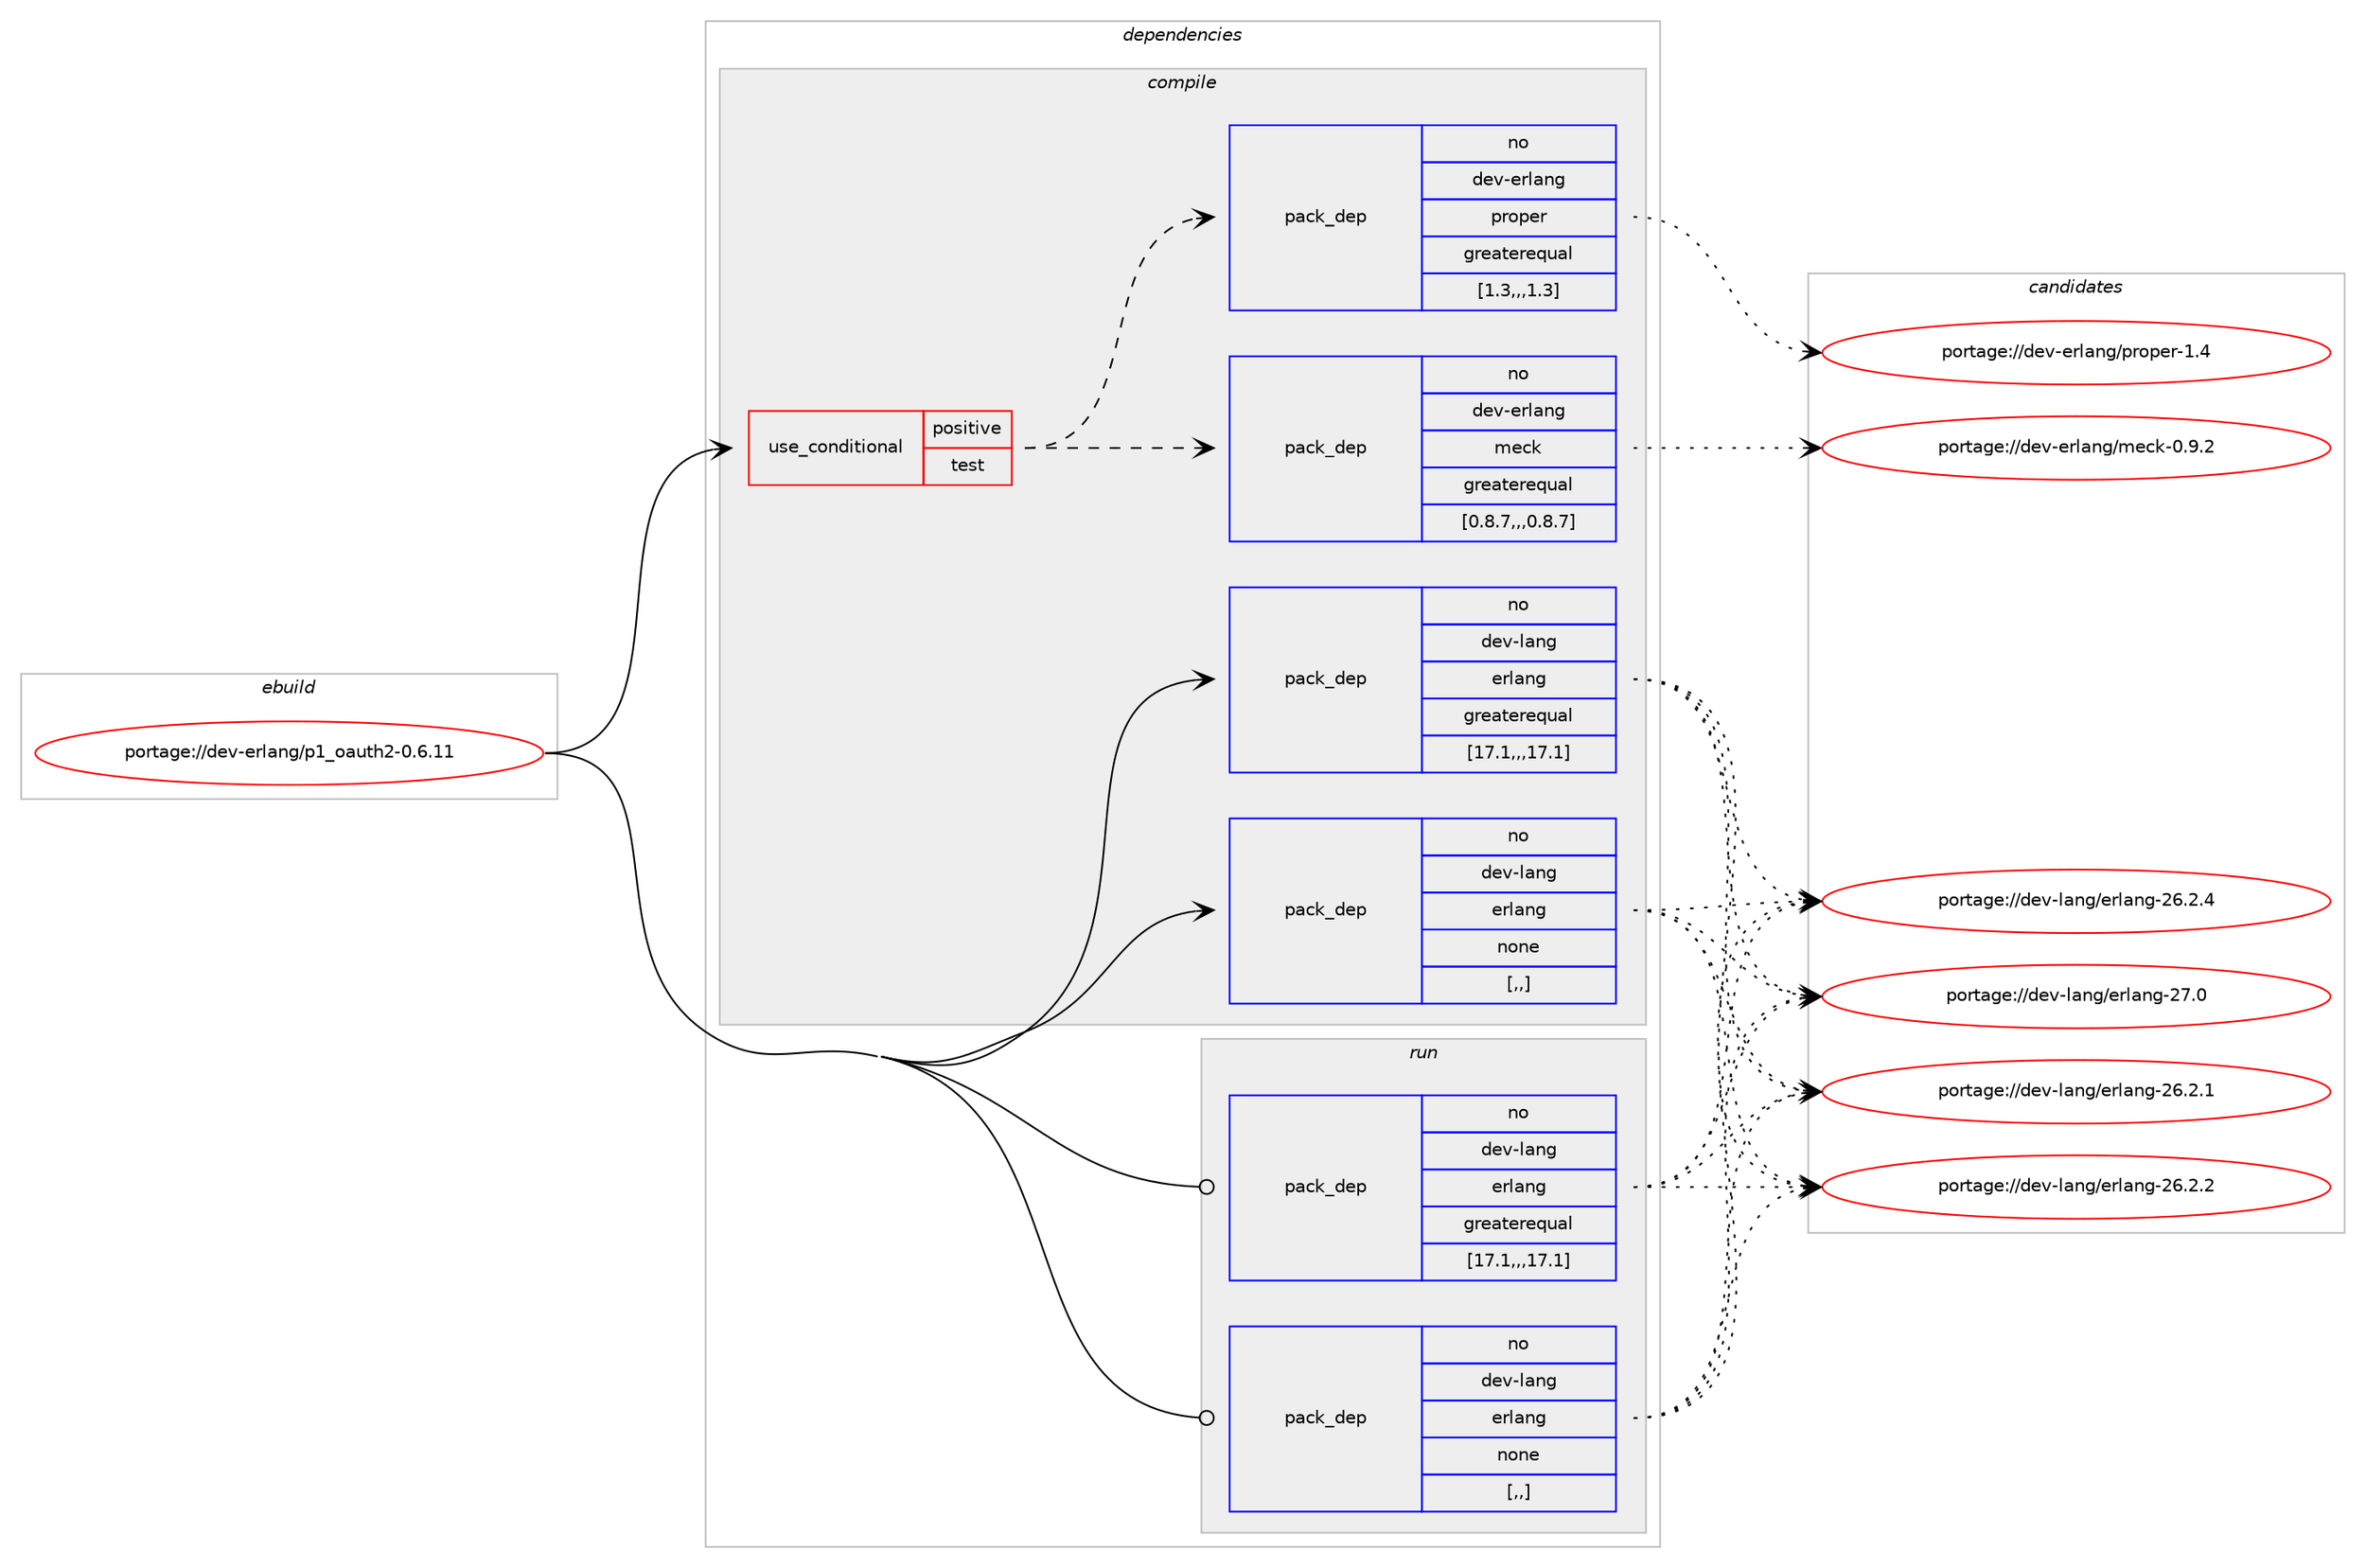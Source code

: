 digraph prolog {

# *************
# Graph options
# *************

newrank=true;
concentrate=true;
compound=true;
graph [rankdir=LR,fontname=Helvetica,fontsize=10,ranksep=1.5];#, ranksep=2.5, nodesep=0.2];
edge  [arrowhead=vee];
node  [fontname=Helvetica,fontsize=10];

# **********
# The ebuild
# **********

subgraph cluster_leftcol {
color=gray;
rank=same;
label=<<i>ebuild</i>>;
id [label="portage://dev-erlang/p1_oauth2-0.6.11", color=red, width=4, href="../dev-erlang/p1_oauth2-0.6.11.svg"];
}

# ****************
# The dependencies
# ****************

subgraph cluster_midcol {
color=gray;
label=<<i>dependencies</i>>;
subgraph cluster_compile {
fillcolor="#eeeeee";
style=filled;
label=<<i>compile</i>>;
subgraph cond19008 {
dependency72013 [label=<<TABLE BORDER="0" CELLBORDER="1" CELLSPACING="0" CELLPADDING="4"><TR><TD ROWSPAN="3" CELLPADDING="10">use_conditional</TD></TR><TR><TD>positive</TD></TR><TR><TD>test</TD></TR></TABLE>>, shape=none, color=red];
subgraph pack52082 {
dependency72014 [label=<<TABLE BORDER="0" CELLBORDER="1" CELLSPACING="0" CELLPADDING="4" WIDTH="220"><TR><TD ROWSPAN="6" CELLPADDING="30">pack_dep</TD></TR><TR><TD WIDTH="110">no</TD></TR><TR><TD>dev-erlang</TD></TR><TR><TD>meck</TD></TR><TR><TD>greaterequal</TD></TR><TR><TD>[0.8.7,,,0.8.7]</TD></TR></TABLE>>, shape=none, color=blue];
}
dependency72013:e -> dependency72014:w [weight=20,style="dashed",arrowhead="vee"];
subgraph pack52083 {
dependency72015 [label=<<TABLE BORDER="0" CELLBORDER="1" CELLSPACING="0" CELLPADDING="4" WIDTH="220"><TR><TD ROWSPAN="6" CELLPADDING="30">pack_dep</TD></TR><TR><TD WIDTH="110">no</TD></TR><TR><TD>dev-erlang</TD></TR><TR><TD>proper</TD></TR><TR><TD>greaterequal</TD></TR><TR><TD>[1.3,,,1.3]</TD></TR></TABLE>>, shape=none, color=blue];
}
dependency72013:e -> dependency72015:w [weight=20,style="dashed",arrowhead="vee"];
}
id:e -> dependency72013:w [weight=20,style="solid",arrowhead="vee"];
subgraph pack52084 {
dependency72016 [label=<<TABLE BORDER="0" CELLBORDER="1" CELLSPACING="0" CELLPADDING="4" WIDTH="220"><TR><TD ROWSPAN="6" CELLPADDING="30">pack_dep</TD></TR><TR><TD WIDTH="110">no</TD></TR><TR><TD>dev-lang</TD></TR><TR><TD>erlang</TD></TR><TR><TD>greaterequal</TD></TR><TR><TD>[17.1,,,17.1]</TD></TR></TABLE>>, shape=none, color=blue];
}
id:e -> dependency72016:w [weight=20,style="solid",arrowhead="vee"];
subgraph pack52085 {
dependency72017 [label=<<TABLE BORDER="0" CELLBORDER="1" CELLSPACING="0" CELLPADDING="4" WIDTH="220"><TR><TD ROWSPAN="6" CELLPADDING="30">pack_dep</TD></TR><TR><TD WIDTH="110">no</TD></TR><TR><TD>dev-lang</TD></TR><TR><TD>erlang</TD></TR><TR><TD>none</TD></TR><TR><TD>[,,]</TD></TR></TABLE>>, shape=none, color=blue];
}
id:e -> dependency72017:w [weight=20,style="solid",arrowhead="vee"];
}
subgraph cluster_compileandrun {
fillcolor="#eeeeee";
style=filled;
label=<<i>compile and run</i>>;
}
subgraph cluster_run {
fillcolor="#eeeeee";
style=filled;
label=<<i>run</i>>;
subgraph pack52086 {
dependency72018 [label=<<TABLE BORDER="0" CELLBORDER="1" CELLSPACING="0" CELLPADDING="4" WIDTH="220"><TR><TD ROWSPAN="6" CELLPADDING="30">pack_dep</TD></TR><TR><TD WIDTH="110">no</TD></TR><TR><TD>dev-lang</TD></TR><TR><TD>erlang</TD></TR><TR><TD>greaterequal</TD></TR><TR><TD>[17.1,,,17.1]</TD></TR></TABLE>>, shape=none, color=blue];
}
id:e -> dependency72018:w [weight=20,style="solid",arrowhead="odot"];
subgraph pack52087 {
dependency72019 [label=<<TABLE BORDER="0" CELLBORDER="1" CELLSPACING="0" CELLPADDING="4" WIDTH="220"><TR><TD ROWSPAN="6" CELLPADDING="30">pack_dep</TD></TR><TR><TD WIDTH="110">no</TD></TR><TR><TD>dev-lang</TD></TR><TR><TD>erlang</TD></TR><TR><TD>none</TD></TR><TR><TD>[,,]</TD></TR></TABLE>>, shape=none, color=blue];
}
id:e -> dependency72019:w [weight=20,style="solid",arrowhead="odot"];
}
}

# **************
# The candidates
# **************

subgraph cluster_choices {
rank=same;
color=gray;
label=<<i>candidates</i>>;

subgraph choice52082 {
color=black;
nodesep=1;
choice10010111845101114108971101034710910199107454846574650 [label="portage://dev-erlang/meck-0.9.2", color=red, width=4,href="../dev-erlang/meck-0.9.2.svg"];
dependency72014:e -> choice10010111845101114108971101034710910199107454846574650:w [style=dotted,weight="100"];
}
subgraph choice52083 {
color=black;
nodesep=1;
choice10010111845101114108971101034711211411111210111445494652 [label="portage://dev-erlang/proper-1.4", color=red, width=4,href="../dev-erlang/proper-1.4.svg"];
dependency72015:e -> choice10010111845101114108971101034711211411111210111445494652:w [style=dotted,weight="100"];
}
subgraph choice52084 {
color=black;
nodesep=1;
choice1001011184510897110103471011141089711010345505446504649 [label="portage://dev-lang/erlang-26.2.1", color=red, width=4,href="../dev-lang/erlang-26.2.1.svg"];
choice1001011184510897110103471011141089711010345505446504650 [label="portage://dev-lang/erlang-26.2.2", color=red, width=4,href="../dev-lang/erlang-26.2.2.svg"];
choice1001011184510897110103471011141089711010345505446504652 [label="portage://dev-lang/erlang-26.2.4", color=red, width=4,href="../dev-lang/erlang-26.2.4.svg"];
choice100101118451089711010347101114108971101034550554648 [label="portage://dev-lang/erlang-27.0", color=red, width=4,href="../dev-lang/erlang-27.0.svg"];
dependency72016:e -> choice1001011184510897110103471011141089711010345505446504649:w [style=dotted,weight="100"];
dependency72016:e -> choice1001011184510897110103471011141089711010345505446504650:w [style=dotted,weight="100"];
dependency72016:e -> choice1001011184510897110103471011141089711010345505446504652:w [style=dotted,weight="100"];
dependency72016:e -> choice100101118451089711010347101114108971101034550554648:w [style=dotted,weight="100"];
}
subgraph choice52085 {
color=black;
nodesep=1;
choice1001011184510897110103471011141089711010345505446504649 [label="portage://dev-lang/erlang-26.2.1", color=red, width=4,href="../dev-lang/erlang-26.2.1.svg"];
choice1001011184510897110103471011141089711010345505446504650 [label="portage://dev-lang/erlang-26.2.2", color=red, width=4,href="../dev-lang/erlang-26.2.2.svg"];
choice1001011184510897110103471011141089711010345505446504652 [label="portage://dev-lang/erlang-26.2.4", color=red, width=4,href="../dev-lang/erlang-26.2.4.svg"];
choice100101118451089711010347101114108971101034550554648 [label="portage://dev-lang/erlang-27.0", color=red, width=4,href="../dev-lang/erlang-27.0.svg"];
dependency72017:e -> choice1001011184510897110103471011141089711010345505446504649:w [style=dotted,weight="100"];
dependency72017:e -> choice1001011184510897110103471011141089711010345505446504650:w [style=dotted,weight="100"];
dependency72017:e -> choice1001011184510897110103471011141089711010345505446504652:w [style=dotted,weight="100"];
dependency72017:e -> choice100101118451089711010347101114108971101034550554648:w [style=dotted,weight="100"];
}
subgraph choice52086 {
color=black;
nodesep=1;
choice1001011184510897110103471011141089711010345505446504649 [label="portage://dev-lang/erlang-26.2.1", color=red, width=4,href="../dev-lang/erlang-26.2.1.svg"];
choice1001011184510897110103471011141089711010345505446504650 [label="portage://dev-lang/erlang-26.2.2", color=red, width=4,href="../dev-lang/erlang-26.2.2.svg"];
choice1001011184510897110103471011141089711010345505446504652 [label="portage://dev-lang/erlang-26.2.4", color=red, width=4,href="../dev-lang/erlang-26.2.4.svg"];
choice100101118451089711010347101114108971101034550554648 [label="portage://dev-lang/erlang-27.0", color=red, width=4,href="../dev-lang/erlang-27.0.svg"];
dependency72018:e -> choice1001011184510897110103471011141089711010345505446504649:w [style=dotted,weight="100"];
dependency72018:e -> choice1001011184510897110103471011141089711010345505446504650:w [style=dotted,weight="100"];
dependency72018:e -> choice1001011184510897110103471011141089711010345505446504652:w [style=dotted,weight="100"];
dependency72018:e -> choice100101118451089711010347101114108971101034550554648:w [style=dotted,weight="100"];
}
subgraph choice52087 {
color=black;
nodesep=1;
choice1001011184510897110103471011141089711010345505446504649 [label="portage://dev-lang/erlang-26.2.1", color=red, width=4,href="../dev-lang/erlang-26.2.1.svg"];
choice1001011184510897110103471011141089711010345505446504650 [label="portage://dev-lang/erlang-26.2.2", color=red, width=4,href="../dev-lang/erlang-26.2.2.svg"];
choice1001011184510897110103471011141089711010345505446504652 [label="portage://dev-lang/erlang-26.2.4", color=red, width=4,href="../dev-lang/erlang-26.2.4.svg"];
choice100101118451089711010347101114108971101034550554648 [label="portage://dev-lang/erlang-27.0", color=red, width=4,href="../dev-lang/erlang-27.0.svg"];
dependency72019:e -> choice1001011184510897110103471011141089711010345505446504649:w [style=dotted,weight="100"];
dependency72019:e -> choice1001011184510897110103471011141089711010345505446504650:w [style=dotted,weight="100"];
dependency72019:e -> choice1001011184510897110103471011141089711010345505446504652:w [style=dotted,weight="100"];
dependency72019:e -> choice100101118451089711010347101114108971101034550554648:w [style=dotted,weight="100"];
}
}

}
